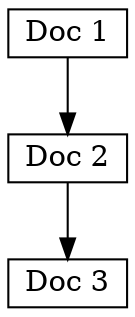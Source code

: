 digraph g {
  node [shape = record,height=.1];
  node0[label = "Doc 1"];
  node1[label = "Doc 2"];
  node2[label = "Doc 3"];
  "node0":f0 -> "node1":f0;
  "node1":f0 -> "node2":f0;
}
